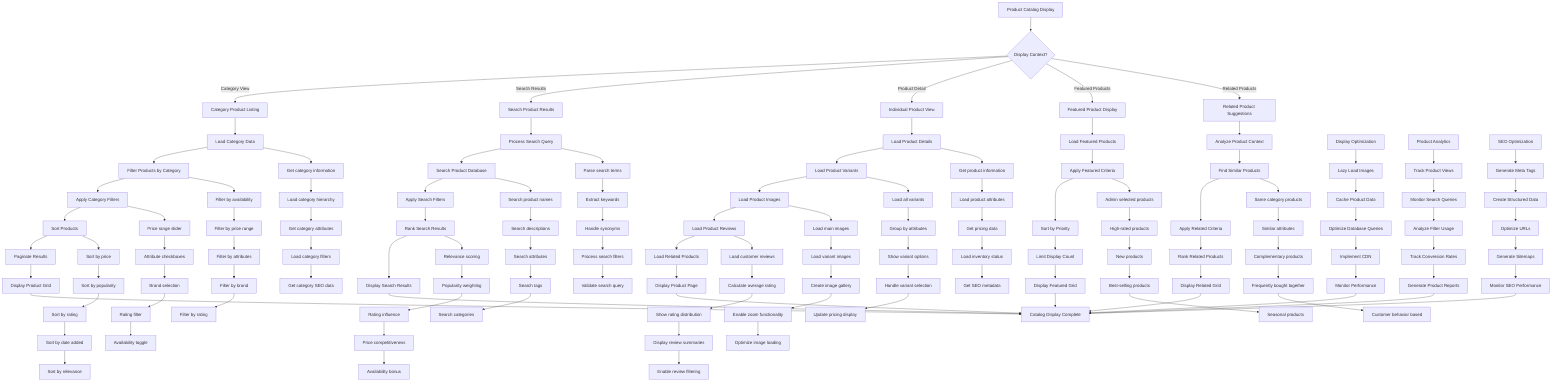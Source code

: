 %% Product Catalog Display and Search
%% View at https://mermaid.live
flowchart TD
  A[Product Catalog Display] --> B{Display Context?}
  B -->|Category View| C[Category Product Listing]
  B -->|Search Results| D[Search Product Results]
  B -->|Product Detail| E[Individual Product View]
  B -->|Featured Products| F[Featured Product Display]
  B -->|Related Products| G[Related Product Suggestions]
  
  %% Category Product Listing
  C --> C1[Load Category Data]
  C1 --> C2[Filter Products by Category]
  C2 --> C3[Apply Category Filters]
  C3 --> C4[Sort Products]
  C4 --> C5[Paginate Results]
  C5 --> C6[Display Product Grid]
  
  %% Category Data Loading
  C1 --> C1A[Get category information]
  C1A --> C1B[Load category hierarchy]
  C1B --> C1C[Get category attributes]
  C1C --> C1D[Load category filters]
  C1D --> C1E[Get category SEO data]
  
  %% Product Filtering
  C2 --> C2A[Filter by availability]
  C2A --> C2B[Filter by price range]
  C2B --> C2C[Filter by attributes]
  C2C --> C2D[Filter by brand]
  C2D --> C2E[Filter by rating]
  
  %% Category Filters
  C3 --> C3A[Price range slider]
  C3A --> C3B[Attribute checkboxes]
  C3B --> C3C[Brand selection]
  C3C --> C3D[Rating filter]
  C3D --> C3E[Availability toggle]
  
  %% Product Sorting
  C4 --> C4A[Sort by price]
  C4A --> C4B[Sort by popularity]
  C4B --> C4C[Sort by rating]
  C4C --> C4D[Sort by date added]
  C4D --> C4E[Sort by relevance]
  
  %% Search Results
  D --> D1[Process Search Query]
  D1 --> D2[Search Product Database]
  D2 --> D3[Apply Search Filters]
  D3 --> D4[Rank Search Results]
  D4 --> D5[Display Search Results]
  
  %% Search Processing
  D1 --> D1A[Parse search terms]
  D1A --> D1B[Extract keywords]
  D1B --> D1C[Handle synonyms]
  D1C --> D1D[Process search filters]
  D1D --> D1E[Validate search query]
  
  %% Database Search
  D2 --> D2A[Search product names]
  D2A --> D2B[Search descriptions]
  D2B --> D2C[Search attributes]
  D2C --> D2D[Search tags]
  D2D --> D2E[Search categories]
  
  %% Search Ranking
  D4 --> D4A[Relevance scoring]
  D4A --> D4B[Popularity weighting]
  D4B --> D4C[Rating influence]
  D4C --> D4D[Price competitiveness]
  D4D --> D4E[Availability bonus]
  
  %% Individual Product View
  E --> E1[Load Product Details]
  E1 --> E2[Load Product Variants]
  E2 --> E3[Load Product Images]
  E3 --> E4[Load Product Reviews]
  E4 --> E5[Load Related Products]
  E5 --> E6[Display Product Page]
  
  %% Product Details Loading
  E1 --> E1A[Get product information]
  E1A --> E1B[Load product attributes]
  E1B --> E1C[Get pricing data]
  E1C --> E1D[Load inventory status]
  E1D --> E1E[Get SEO metadata]
  
  %% Product Variants
  E2 --> E2A[Load all variants]
  E2A --> E2B[Group by attributes]
  E2B --> E2C[Show variant options]
  E2C --> E2D[Handle variant selection]
  E2D --> E2E[Update pricing display]
  
  %% Product Images
  E3 --> E3A[Load main images]
  E3A --> E3B[Load variant images]
  E3B --> E3C[Create image gallery]
  E3C --> E3D[Enable zoom functionality]
  E3D --> E3E[Optimize image loading]
  
  %% Product Reviews
  E4 --> E4A[Load customer reviews]
  E4A --> E4B[Calculate average rating]
  E4B --> E4C[Show rating distribution]
  E4C --> E4D[Display review summaries]
  E4D --> E4E[Enable review filtering]
  
  %% Featured Products
  F --> F1[Load Featured Products]
  F1 --> F2[Apply Featured Criteria]
  F2 --> F3[Sort by Priority]
  F3 --> F4[Limit Display Count]
  F4 --> F5[Display Featured Grid]
  
  %% Featured Criteria
  F2 --> F2A[Admin selected products]
  F2A --> F2B[High-rated products]
  F2B --> F2C[New products]
  F2C --> F2D[Best-selling products]
  F2D --> F2E[Seasonal products]
  
  %% Related Products
  G --> G1[Analyze Product Context]
  G1 --> G2[Find Similar Products]
  G2 --> G3[Apply Related Criteria]
  G3 --> G4[Rank Related Products]
  G4 --> G5[Display Related Grid]
  
  %% Related Product Criteria
  G2 --> G2A[Same category products]
  G2A --> G2B[Similar attributes]
  G2B --> G2C[Complementary products]
  G2C --> G2D[Frequently bought together]
  G2D --> G2E[Customer behavior based]
  
  %% Product Display Optimization
  H[Display Optimization] --> H1[Lazy Load Images]
  H1 --> H2[Cache Product Data]
  H2 --> H3[Optimize Database Queries]
  H3 --> H4[Implement CDN]
  H4 --> H5[Monitor Performance]
  
  %% Product Analytics
  I[Product Analytics] --> I1[Track Product Views]
  I1 --> I2[Monitor Search Queries]
  I2 --> I3[Analyze Filter Usage]
  I3 --> I4[Track Conversion Rates]
  I4 --> I5[Generate Product Reports]
  
  %% SEO Optimization
  J[SEO Optimization] --> J1[Generate Meta Tags]
  J1 --> J2[Create Structured Data]
  J2 --> J3[Optimize URLs]
  J3 --> J4[Generate Sitemaps]
  J4 --> J5[Monitor SEO Performance]
  
  %% End points
  C6 --> Z[Catalog Display Complete]
  D5 --> Z
  E6 --> Z
  F5 --> Z
  G5 --> Z
  H5 --> Z
  I5 --> Z
  J5 --> Z